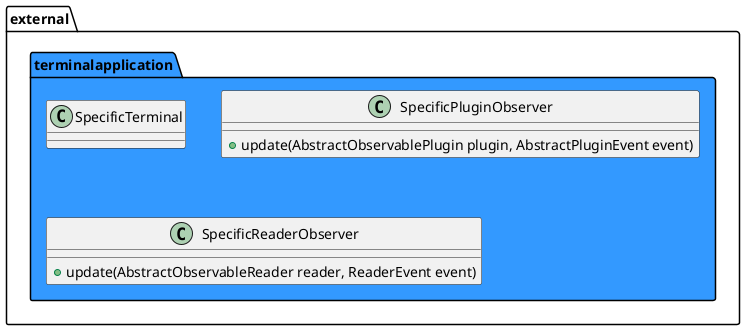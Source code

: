 ' Copyright (c) 2018 Calypso Networks Association https://www.calypsonet-asso.org/
'
' All rights reserved. This program and the accompanying materials are made available under the
' terms of the Eclipse Public License version 2.0 which accompanies this distribution, and is
' available at https://www.eclipse.org/org/documents/epl-2.0/EPL-2.0.html

@startuml(id=TERMINAL_FULL)
package external.terminalapplication #3399FF {
  class SpecificTerminal
  
  class SpecificPluginObserver {
    +update(AbstractObservablePlugin plugin, AbstractPluginEvent event)
  }
  class SpecificReaderObserver {
    +update(AbstractObservableReader reader, ReaderEvent event)
  }
  
'  SpecificTerminal -right[hidden]--> SpecificPluginObserver
'  SpecificPluginObserver -right[hidden]--> SpecificReaderObserver
}
@enduml

@startuml(id=TERMINAL_LIGHT)
package external.terminalapplication #3399FF {
  class SpecificTerminal
}
@enduml

@startuml(id=SERVICE)
+class "<b>final</b> SeProxyService" as SeProxyService << Singleton >> {
  -int version
  List<ReadersPlugin> plugins()
  -SeProxyService()
  +{static}SeProxyService getInstance()
  +setPlugins(List<ReadersPlugin> plugins())
  +SortedSet<ReadersPlugin> getPlugins()
  +int getVersion()
}
@enduml

@startuml(id=PROXY_INTERFACE)
+interface ReadersPlugin {
  +SortedSet<? extends ProxyReader> getReaders()
}

+interface ProxyReader {
  +boolean isSePresent()
  +void addSeProtocolSetting(SeProtocolSetting seProtocolSetting);
  +SeResponseSet transmit(<b>final</b> SeRequestSet seApplicationRequest)
}
@enduml

@startuml(id=SE_REQUEST_SET)
+class "<b>final</b> SeRequestSet" as SeRequestSet {
  -<b>final</b> LinkedHashSet<SeRequest> orderedSetRequests
  +SeRequestSet(Set<SeRequest> seRequests)
  +SeRequestSet(SeRequest seRequest)
  +Set<SeRequest> getRequests()
  +SeRequest getSingleRequest()
}

+class "<b>final</b> SeResponseSet" as SeResponseSet {
  -<b>final</b> ArrayList<SeResponse> seResponses
  +SeResponseSet(List<SeResponse> seResponses)
  +SeResponseSet(SeResponse seResponse)
  +List<SeResponse> getResponses()
  +SeResponse getSingleResponse()
}
@enduml

@startuml(id=APDU_REQUEST)
+class "<b>final</b> ApduRequest" as ApduRequest {
  -boolean case4
  +ApduRequest(ByteBuffer bytes, boolean case4)
  +boolean isCase4()
}

+class "<b>final</b> ApduResponse" as ApduResponse {
  -boolean successful
  +ApduResponse(ByteBuffer bytes, boolean successful)
  +boolean isSuccessful()
}
@enduml

@startuml(id=APDU_PACKAGE)
package org.eclipse.keyple.seproxy #FFFFFF {
+class "<b>final</b> ApduRequest" as ApduRequest {
  -boolean case4
  +ApduRequest(ByteBuffer bytes, boolean case4)
  +boolean isCase4()
}

+class "<b>final</b> ApduResponse" as ApduResponse {
  -boolean successful
  +ApduResponse(ByteBuffer bytes, boolean successful)
  +boolean isSuccessful()
}

ApduRequest -right[hidden]- ApduResponse
}
@enduml

@startuml(id=APDU_STRUCTURE)
+class "<b>final</b> SeRequest" as SeRequest {
  -Selector[0..1] selector
  -ArrayList<ApduRequest> apduRequests
  -SeProtocol[0..1] protocolFlag
  -boolean keepChannelOpen
  +SeRequest(Selector[0..1] selector, List<ApduRequest> apduRequests,  boolean keepChannelOpen, SeProtocol[0..1] protocolFlag)
  +Selector getSelector()
  +List<ApduRequest> getApduRequests()
  +boolean isKeepChannelOpen()
  +SeProtocol getProtocolFlag()
}

+class "<b>final</b> SeResponse" as SeResponse {
  -boolean channelPreviouslyOpen
  -ApduResponse[0..1] atr
  -ApduResponse[0..1] fci
  -ArrayList<ApduResponse> apduResponses
  +SeResponse(boolean channelPreviouslyOpen, ApduResponse[0..1] atr, ApduResponse[0..1] fci, List<ApduResponse> apduResponses)  
  +boolean wasChannelPreviouslyOpen()
  +ApduResponse getAtr()
  +ApduResponse getFci()
  +List<ApduResponse> getApduResponses()
}

+abstract "<b>static</b> Selector" as Selector {
}
+class "<b>static final</b> AidSelector" as AidSelector {
  +AidSelector(ByteBuffer aidToSelect)
}
+class "<b>static final</b> AtrSelector" as AtrSelector {
  +AtrSelector(String atrRegex)
}

+interface SeProtocol {
	+String getName()
}

package protocol #FFFFFF {

+enum ContactlessProtocols {
	.. standard ..
	PROTOCOL_ISO14443_4
	.. proprietary ..
	PROTOCOL_ISO14443_3A
	PROTOCOL_ISO14443_3B
	PROTOCOL_B_PRIME
	PROTOCOL_MIFARE_UL
	PROTOCOL_MIFARE_CLASSIC
	PROTOCOL_MIFARE_DESFIRE
	PROTOCOL_MEMORY_ST25
}

+enum ContactsProtocols {
	.. standard ..
	PROTOCOL_ISO7816_3
}

+interface SeProtocolSettings {
  +SeProtocol getFlag();
  +String getValue();
}
}

'#abstract AbstractApduBuffer {
abstract AbstractApduBuffer {
  -<b>final</b> ByteBuffer bytes
  +AbstractApduBuffer()
  +ByteBuffer getBytes(ByteBuffer bytes)
}
@enduml

@startuml(id=NAMEABLE_CONFIGURABLE)

interface NameableConfigurable {
  +String getName()
  +Map<String, String> getParameters()
  +void setParameter(String key, String value)
  +void setParameters(Map<String, String> parameters)
}
@enduml

@startuml(id=COMPARABLE)

package java.util #FFFFFF {
interface Comparable<T> {
  +int compareTo(T o)
}
}
@enduml

@startuml(id=OBSERVABLE_PATTERN)

package org.eclipse.keyple.util <<Node>> #FFFFFF {
  +class Observable<T> {
    #<b>final</b> Collection<Observer<T> observers
    -boolean changed
    +Observable()
    +addObserver(<b>final</b> Observer<T> observer)
    +removeObserver(<b>final</b> Observer<T> observer)
    +clearObservers()
    +setChanged()
    +clearChanged()
    +boolean hasChanged()
    +int countObservers()
    +notifyObservers()
    +notifyObservers(<b>final</b> T event)
  }

  +interface Observer<T> {
    +update(T event)
  }

  Observable +-up- Observer
  
  Observer "1" o-down- "*" Observable : observes <
  (Observable, Observer) . T
}
@enduml


@startuml(id=OBSERVABLE_LOG)
  #abstract AbstractLoggedObservable<T> {
    -<b>final</b> String name
    #AbstractLoggedObservable(String name)
    +<b>final</b> String getName()
    +addObserver(<b>final</b> Observer<T> observer)
    +removeObserver(<b>final</b> Observer<T> observer)
    +<b>final</b> notifyObservers(<b>final</b> T value)
    +<b>final</b> setParameters(Map<String, String> parameters)
  }
  AbstractLoggedObservable -up-|> Observable : extends
  
'  together {
'    "org.eclipse.keyple.util"
'    AbstractLoggedObservable
'  }
@enduml

@startuml(id=EVENT_READER)

+class "<b>final</b> ReaderEvent" as ReaderEvent {
  -<b>final</b> String pluginName
  -<b>final</b> String readerName
  -<b>final</b> EventType eventType
  +ReaderEvent(String pluginName, String readerName, EventType eventType)
  +String getPluginName()
  +String getReaderName()
  +EventType getEventType()
}

+enum "EventType" as EventType_Reader {
  SE_INSERTED
  SE_REMOVED
  IO_ERROR
  -String name
  EventType(String name)
  +String getName()
}

EventType_Reader -down-+ ReaderEvent

+interface ObservableReader {  
  +void addObserver(ReaderObserver observer);
  +void removeObserver(ReaderObserver observer);
  +void notifyObservers(ReaderEvent event);
}

+interface ReaderObserver {
  +update(ReaderEvent event)
}
'interface ReaderObserver extends Observable.Observer<ReaderEvent>
@enduml

@startuml(id=EVENT_READER_RELATION)
ReaderObserver "1" o-down- "*" ObservableReader : observes <
'(ReaderObserver, ObservableReader) . ReaderEvent
ReaderEvent . (ReaderObserver, ObservableReader)

'together {
'  interface ReaderObserver
'  class ReaderEvent
'  enum EventType_Reader
'  interface ObservableReader
'}

'interface ReaderObserver extends Observable.Observer<ReaderEvent>
@enduml

@startuml(id=FACTORIZE_EVENT_READER)
+abstract AbstractObservableReader {
  +<b>final</b> void setSeProtocols(Map<SeProtocol, String> seProtocolSettings)
  +SeResponseSet transmit(<b>final</b> SeRequestSet seApplicationRequests)
  #{abstract} SeResponseSet processSeRequestSet(SeRequestSet requestSet)
  +<b>final</b> int compareTo(ProxyReader o)
}

interface "Observer<ReaderEvent>" as Observer_ReaderEvent
abstract "AbstractLoggedObservable<ReaderEvent>" as AbstractLoggedObservable_ReaderEvent

'AbstractLoggedObservable_ReaderEvent -up- AbstractLoggedObservable
AbstractLoggedObservable_ReaderEvent -left- AbstractLoggedObservable
AbstractObservableReader -up-|> AbstractLoggedObservable_ReaderEvent : extends

'Observer_ReaderEvent "1" o-down- "*" AbstractLoggedObservable_ReaderEvent : observes <
'(AbstractLoggedObservable_ReaderEvent, Observer_ReaderEvent) . ReaderEvent

@enduml

@startuml(id=FACTORIZE_LOCAL_READER)
+abstract AbstractLocalReader {
  #Map<SeProtocol, String> protocolsMap
  #AbstractLocalReader(String name)
  +<b>final</b> SeResponseSet transmit(<b>final</b> SeRequestSet seApplicationRequest)
  #{abstract} ByteBuffer[] openLogicalChannelAndSelect(ByteBuffer aid, Set<Short> successfulSelectionStatusCodes)
  #{abstract} closePhysicalChannel()
  #{abstract} ApduResponse transmitApdu(<b>final</b> ApduRequest apduRequest)
  #{abstract} boolean protocolFlagMatches(SeProtocol protocolFlag)
  #<b>final</b> ApduResponse processApduRequest(ApduRequest apduRequest)
  -ApduResponse case4HackGetResponse(int originalStatusCode)
  #<b>final</b> SeResponseSet processSeRequestSet
  #<b>final</b> boolean isLogicalChannelOpen()
  #<b>final</b> closeLogicalChannel()
  -SeResponse processSeRequest(SeRequest seRequest)
  +<b>final</b> addSeProtocolSetting(Map<SeProtocol, String> seProtocolSettings)
}

+abstract AbstractSelectionLocalReader {
  #AbstractSelectionLocalReader(String name)
  #{abstract} ByteBuffer getATR()
  #{abstract} boolean isPhysicalChannelOpen()
  #{abstract} openPhysicalChannel()
  #<b>final</b> ByteBuffer[] openLogicalChannelAndSelect(ByteBuffer aid, Set<Short> successfulSelectionStatusCodes)
}

+abstract AbstractThreadedLocalReader {
  -EventThread thread
  #AbstractThreadedLocalReader(String name)
  #<b>final</b> setThreadWaitTimeout(long timeout)
  +<b>final</b> addObserver(<b>final</b> ReaderObserver observer)
  +<b>final</b> removeObserver(<b>final</b> ReaderObserver observer)
  #{abstract} boolean waitForCardPresent(long timeout)
  #{abstract} boolean waitForCardAbsent(long timeout)
}

-class "EventThread" as EventThread_Reader {
  EventThread(AbstractObservableReader reader)
  end()
  -cardRemoved()
  -cardInserted()
  -exceptionThrown(Exception ex)
  +run()
}

@enduml


@startuml(id=EVENT_PLUGIN)

+class "<b>final</b> PluginEvent" as PluginEvent {
  -<b>final</b> String pluginName
  -<b>final</b> String readerName
  -<b>final</b> EventType eventType
  +PluginEvent(String pluginName, String readerName, EventType eventType)
  +String getPluginName()
  +String getReaderName()
  +EventType getEventType()
}

+enum "EventType" as EventType_Plugin {
  READER_CONNECTED
  READER_DISCONNECTED
  -String name
  EventType(String name)
  +String getName()
}

EventType_Plugin -down-+ PluginEvent

+interface ObservablePlugin {  
  +void addObserver(PluginObserver observer);
  +void removeObserver(PluginObserver observer);
  +void notifyObservers(PluginEvent event);
}

+interface PluginObserver {
  +update(PluginEvent event)
}
@enduml

@startuml(id=EVENT_PLUGIN_RELATION)
PluginObserver "1" o-down- "*" ObservablePlugin : observes <
PluginEvent . (ObservablePlugin, PluginObserver)

'together {
'  interface PluginObserver
'  class PluginEvent
'  enum EventType_Plugin
'  interface ObservablePlugin
'}
@enduml

@startuml(id=FACTORIZE_PLUGIN)

abstract AbstractObservablePlugin {
  #SortedSet<AbstractObservableReader> readers
  #AbstractObservablePlugin(name)
  +<b>final</b> SortedSet<AbstractObservableReader> getReaders()
  #{abstract} SortedSet<AbstractObservableReader> getNativeReaders()
  #{abstract} AbstractObservableReader getNativeReader(String name)
  +<b>final</b> int compareTo(ReadersPlugin o)
}

+abstract AbstractThreadedObservablePlugin {
  -{static}<b>final</b> long SETTING_THREAD_TIMEOUT_DEFAULT
  -long threadWaitTimeout
  -EventThread thread
  #{static} SortedSet<String> nativeReadersames
  #AbstractThreadedObservablePlugin(String name)
  #{abstract} SortedSet<String> getNativeReadersNames()
  +<b>final</b> addObserver(<b>final</b> PluginObserver observer)
  +<b>final</b> removeObserver(<b>final</b> PluginObserver observer)
  -exceptionThrown(Exception ex)
}

-class "EventThread" as EventThread_Plugin {
  EventThread()
  end()
  +run()
}

#class AbstractEventThread {
  EventThread()
  +run()
}

+abstract AbstractStaticPlugin {
  +<b>final</b> addObserver(<b>final</b> PluginObserver observer)
  +<b>final</b> removeObserver(<b>final</b> PluginObserver observer)
}

abstract "AbstractLoggedObservable<PluginEvent>" as AbstractLoggedObservable_PluginEvent
interface "Observer<PluginEvent>" as Observer_PluginEvent

'AbstractLoggedObservable_PluginEvent -up- AbstractLoggedObservable
AbstractLoggedObservable_PluginEvent -right- AbstractLoggedObservable
AbstractObservablePlugin -up-|> AbstractLoggedObservable_PluginEvent : extends

'Observer_PluginEvent "1" o-down- "*" AbstractLoggedObservable_PluginEvent : observes <
'PluginEvent . (AbstractLoggedObservable_PluginEvent, Observer_PluginEvent)
@enduml

@startuml(id=EXTERNAL_PLUGIN)
package external.sepluginlibrary #FFCCFF {
+class "<b>final</b> NativePlugin" as NativePlugin << Singleton >> {
  -String name
  -NativePlugin()
  +{static} NativePlugin getInstance()
  +<b>final</b> String getName()
  +<b>final</b> List<NativeReader> getReaders()
}
+class "<b>final</b> NativeReader" as NativeReader << Singleton >> {
  -String name
  #NativeReader()
  +<b>final</b> String getName()
}
NativePlugin "1" *-right-> "*" NativeReader : readers
}
@enduml

@startuml(id=INTERNAL_PLUGIN)
package plugin.remotese #FFCCFF {
+class "<b>final</b> RemoteSePlugin" as RemoteSePlugin << Singleton >> {
  -String name
  -RemoteSePlugin()
  +{static} RemoteSePlugin getInstance()
  +<b>final</b> String getName()
  +<b>final</b> List<RemoteSeReader> getReaders()
}
+class "<b>final</b> RemoteSeReader" as RemoteSeReader << Singleton >> {
  -String name
  #RemoteSeReader()
  +<b>final</b> String getName()
}
RemoteSePlugin "1" *-right-> "*" RemoteSeReader : readers
}

package plugin.androidnfc #FFCCFF {
+class "<b>final</b> AndroidNfcPlugin" as AndroidNfcPlugin << Singleton >> {
  -String name
  -AndroidNfcPlugin()
  +{static} AndroidNfcPlugin getInstance()
  +<b>final</b> String getName()
  +<b>final</b> List<AndroidNfcReader> getReaders()
}
+class "<b>final</b> AndroidNfcReader" as AndroidNfcReader << Singleton >> {
  #AndroidNfcReader()
}
AndroidNfcPlugin "1" *-right-> "*" AndroidNfcReader : readers
}

package org.eclipse.keyple.plugin.android.omapi #FFCCFF {
+class "<b>final</b> AndroidOmapiPlugin " as AndroidOmapiPlugin  << Singleton >> {
  -AndroidOmapiPlugin ()
  +{static} AndroidOmapiPlugin getInstance()
}
+class "<b>final</b> AndroidOmapiReader" as AndroidOmapiReader << Singleton >> {
  #AndroidNfcReader()
}
AndroidOmapiPlugin "1" *-right-> "*" AndroidOmapiReader : readers
}

package plugin.pcsc #FFCCFF {

+class "<b>final</b> PcscPlugin" as PcscPlugin << Singleton >> {
  -String name
  -PcscPlugin()
  +{static} PcscPlugin getInstance()
  +<b>final</b> String getName()
  +<b>final</b> List<PcscReader> getReaders()
}
+class "<b>final</b> PcscReader" as PcscReader << Singleton >> {
  -String name
  #PcscReader()
  +<b>final</b> String getName()
}
PcscPlugin "1" *-right-> "*" PcscReader : readers
}


@enduml
